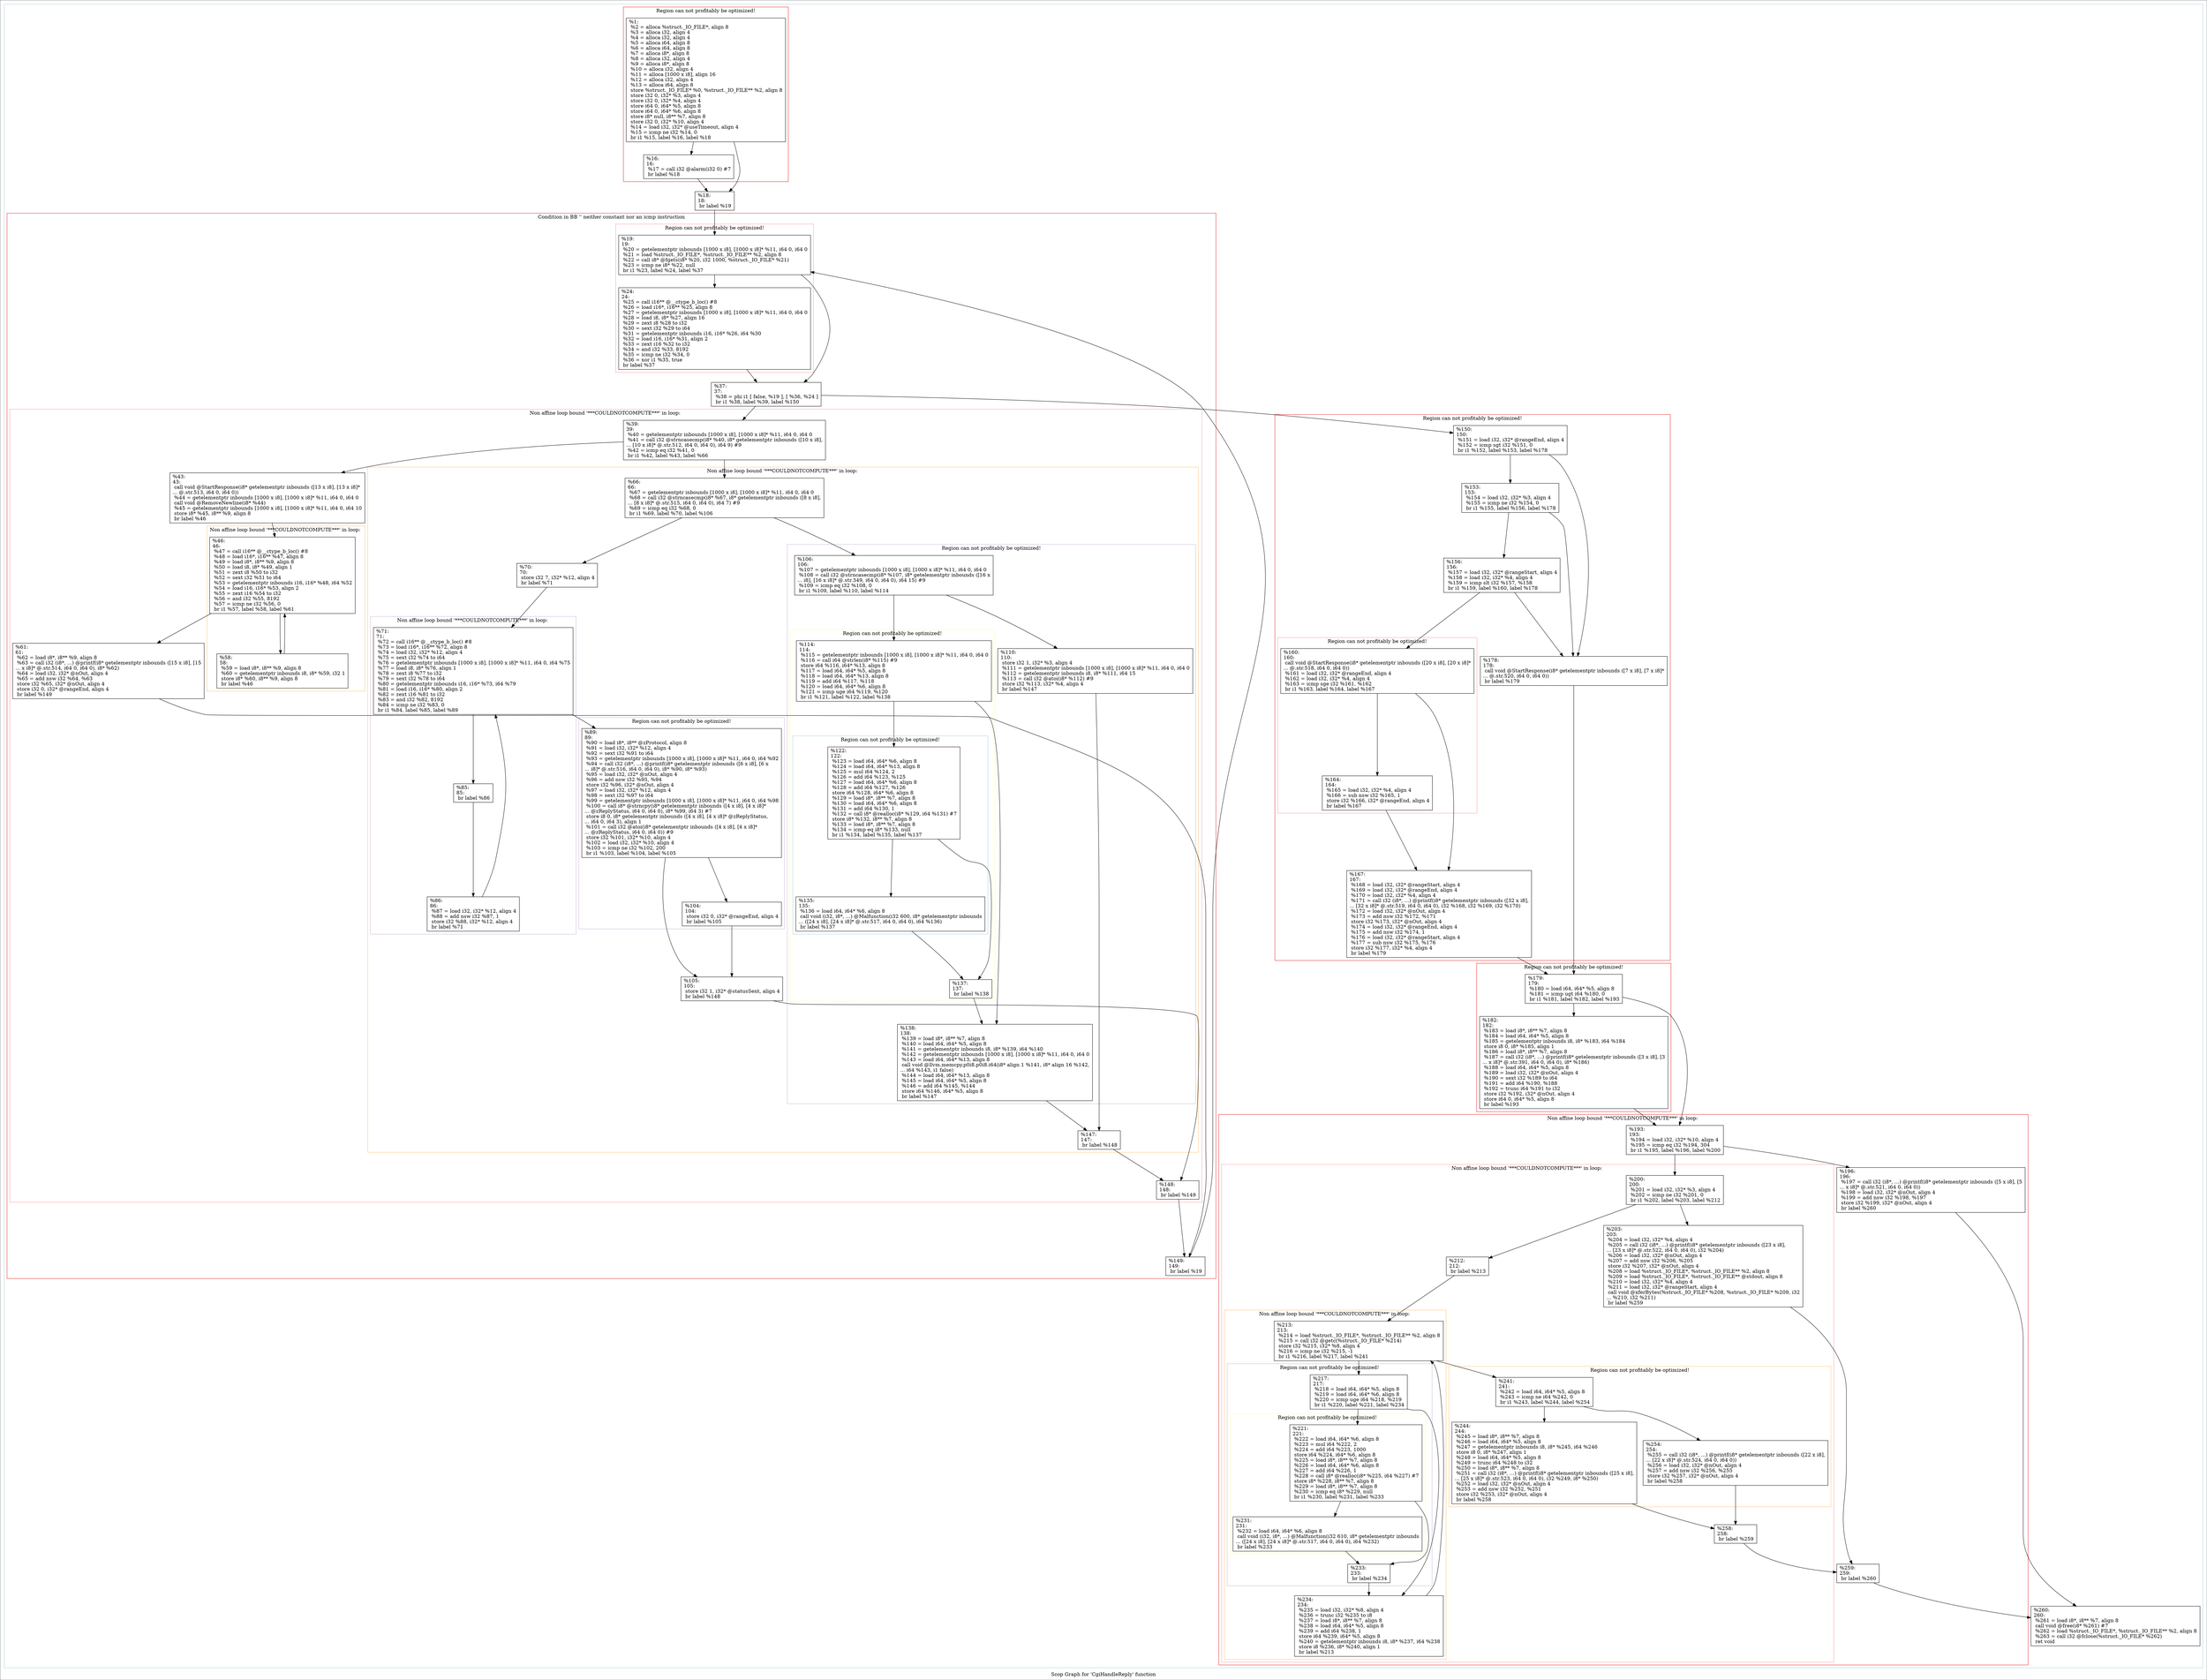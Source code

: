 digraph "Scop Graph for 'CgiHandleReply' function" {
	label="Scop Graph for 'CgiHandleReply' function";

	Node0x1b6b0c0 [shape=record,label="{%1:\l  %2 = alloca %struct._IO_FILE*, align 8\l  %3 = alloca i32, align 4\l  %4 = alloca i32, align 4\l  %5 = alloca i64, align 8\l  %6 = alloca i64, align 8\l  %7 = alloca i8*, align 8\l  %8 = alloca i32, align 4\l  %9 = alloca i8*, align 8\l  %10 = alloca i32, align 4\l  %11 = alloca [1000 x i8], align 16\l  %12 = alloca i32, align 4\l  %13 = alloca i64, align 8\l  store %struct._IO_FILE* %0, %struct._IO_FILE** %2, align 8\l  store i32 0, i32* %3, align 4\l  store i32 0, i32* %4, align 4\l  store i64 0, i64* %5, align 8\l  store i64 0, i64* %6, align 8\l  store i8* null, i8** %7, align 8\l  store i32 0, i32* %10, align 4\l  %14 = load i32, i32* @useTimeout, align 4\l  %15 = icmp ne i32 %14, 0\l  br i1 %15, label %16, label %18\l}"];
	Node0x1b6b0c0 -> Node0x1b825e0;
	Node0x1b6b0c0 -> Node0x1b728c0;
	Node0x1b825e0 [shape=record,label="{%16:\l16:                                               \l  %17 = call i32 @alarm(i32 0) #7\l  br label %18\l}"];
	Node0x1b825e0 -> Node0x1b728c0;
	Node0x1b728c0 [shape=record,label="{%18:\l18:                                               \l  br label %19\l}"];
	Node0x1b728c0 -> Node0x1b46650;
	Node0x1b46650 [shape=record,label="{%19:\l19:                                               \l  %20 = getelementptr inbounds [1000 x i8], [1000 x i8]* %11, i64 0, i64 0\l  %21 = load %struct._IO_FILE*, %struct._IO_FILE** %2, align 8\l  %22 = call i8* @fgets(i8* %20, i32 1000, %struct._IO_FILE* %21)\l  %23 = icmp ne i8* %22, null\l  br i1 %23, label %24, label %37\l}"];
	Node0x1b46650 -> Node0x1b476e0;
	Node0x1b46650 -> Node0x1b90650;
	Node0x1b476e0 [shape=record,label="{%24:\l24:                                               \l  %25 = call i16** @__ctype_b_loc() #8\l  %26 = load i16*, i16** %25, align 8\l  %27 = getelementptr inbounds [1000 x i8], [1000 x i8]* %11, i64 0, i64 0\l  %28 = load i8, i8* %27, align 16\l  %29 = zext i8 %28 to i32\l  %30 = sext i32 %29 to i64\l  %31 = getelementptr inbounds i16, i16* %26, i64 %30\l  %32 = load i16, i16* %31, align 2\l  %33 = zext i16 %32 to i32\l  %34 = and i32 %33, 8192\l  %35 = icmp ne i32 %34, 0\l  %36 = xor i1 %35, true\l  br label %37\l}"];
	Node0x1b476e0 -> Node0x1b90650;
	Node0x1b90650 [shape=record,label="{%37:\l37:                                               \l  %38 = phi i1 [ false, %19 ], [ %36, %24 ]\l  br i1 %38, label %39, label %150\l}"];
	Node0x1b90650 -> Node0x1b46430;
	Node0x1b90650 -> Node0x1b7dfc0;
	Node0x1b46430 [shape=record,label="{%39:\l39:                                               \l  %40 = getelementptr inbounds [1000 x i8], [1000 x i8]* %11, i64 0, i64 0\l  %41 = call i32 @strncasecmp(i8* %40, i8* getelementptr inbounds ([10 x i8],\l... [10 x i8]* @.str.512, i64 0, i64 0), i64 9) #9\l  %42 = icmp eq i32 %41, 0\l  br i1 %42, label %43, label %66\l}"];
	Node0x1b46430 -> Node0x1b8f250;
	Node0x1b46430 -> Node0x1b0fd70;
	Node0x1b8f250 [shape=record,label="{%43:\l43:                                               \l  call void @StartResponse(i8* getelementptr inbounds ([13 x i8], [13 x i8]*\l... @.str.513, i64 0, i64 0))\l  %44 = getelementptr inbounds [1000 x i8], [1000 x i8]* %11, i64 0, i64 0\l  call void @RemoveNewline(i8* %44)\l  %45 = getelementptr inbounds [1000 x i8], [1000 x i8]* %11, i64 0, i64 10\l  store i8* %45, i8** %9, align 8\l  br label %46\l}"];
	Node0x1b8f250 -> Node0x1b88600;
	Node0x1b88600 [shape=record,label="{%46:\l46:                                               \l  %47 = call i16** @__ctype_b_loc() #8\l  %48 = load i16*, i16** %47, align 8\l  %49 = load i8*, i8** %9, align 8\l  %50 = load i8, i8* %49, align 1\l  %51 = zext i8 %50 to i32\l  %52 = sext i32 %51 to i64\l  %53 = getelementptr inbounds i16, i16* %48, i64 %52\l  %54 = load i16, i16* %53, align 2\l  %55 = zext i16 %54 to i32\l  %56 = and i32 %55, 8192\l  %57 = icmp ne i32 %56, 0\l  br i1 %57, label %58, label %61\l}"];
	Node0x1b88600 -> Node0x1b9e900;
	Node0x1b88600 -> Node0x1b8d920;
	Node0x1b9e900 [shape=record,label="{%58:\l58:                                               \l  %59 = load i8*, i8** %9, align 8\l  %60 = getelementptr inbounds i8, i8* %59, i32 1\l  store i8* %60, i8** %9, align 8\l  br label %46\l}"];
	Node0x1b9e900 -> Node0x1b88600[constraint=false];
	Node0x1b8d920 [shape=record,label="{%61:\l61:                                               \l  %62 = load i8*, i8** %9, align 8\l  %63 = call i32 (i8*, ...) @printf(i8* getelementptr inbounds ([15 x i8], [15\l... x i8]* @.str.514, i64 0, i64 0), i8* %62)\l  %64 = load i32, i32* @nOut, align 4\l  %65 = add nsw i32 %64, %63\l  store i32 %65, i32* @nOut, align 4\l  store i32 0, i32* @rangeEnd, align 4\l  br label %149\l}"];
	Node0x1b8d920 -> Node0x1b213c0;
	Node0x1b213c0 [shape=record,label="{%149:\l149:                                              \l  br label %19\l}"];
	Node0x1b213c0 -> Node0x1b46650[constraint=false];
	Node0x1b0fd70 [shape=record,label="{%66:\l66:                                               \l  %67 = getelementptr inbounds [1000 x i8], [1000 x i8]* %11, i64 0, i64 0\l  %68 = call i32 @strncasecmp(i8* %67, i8* getelementptr inbounds ([8 x i8],\l... [8 x i8]* @.str.515, i64 0, i64 0), i64 7) #9\l  %69 = icmp eq i32 %68, 0\l  br i1 %69, label %70, label %106\l}"];
	Node0x1b0fd70 -> Node0x1b7be90;
	Node0x1b0fd70 -> Node0x1b38810;
	Node0x1b7be90 [shape=record,label="{%70:\l70:                                               \l  store i32 7, i32* %12, align 4\l  br label %71\l}"];
	Node0x1b7be90 -> Node0x1b109e0;
	Node0x1b109e0 [shape=record,label="{%71:\l71:                                               \l  %72 = call i16** @__ctype_b_loc() #8\l  %73 = load i16*, i16** %72, align 8\l  %74 = load i32, i32* %12, align 4\l  %75 = sext i32 %74 to i64\l  %76 = getelementptr inbounds [1000 x i8], [1000 x i8]* %11, i64 0, i64 %75\l  %77 = load i8, i8* %76, align 1\l  %78 = zext i8 %77 to i32\l  %79 = sext i32 %78 to i64\l  %80 = getelementptr inbounds i16, i16* %73, i64 %79\l  %81 = load i16, i16* %80, align 2\l  %82 = zext i16 %81 to i32\l  %83 = and i32 %82, 8192\l  %84 = icmp ne i32 %83, 0\l  br i1 %84, label %85, label %89\l}"];
	Node0x1b109e0 -> Node0x1b12400;
	Node0x1b109e0 -> Node0x1b963c0;
	Node0x1b12400 [shape=record,label="{%85:\l85:                                               \l  br label %86\l}"];
	Node0x1b12400 -> Node0x1b62bd0;
	Node0x1b62bd0 [shape=record,label="{%86:\l86:                                               \l  %87 = load i32, i32* %12, align 4\l  %88 = add nsw i32 %87, 1\l  store i32 %88, i32* %12, align 4\l  br label %71\l}"];
	Node0x1b62bd0 -> Node0x1b109e0[constraint=false];
	Node0x1b963c0 [shape=record,label="{%89:\l89:                                               \l  %90 = load i8*, i8** @zProtocol, align 8\l  %91 = load i32, i32* %12, align 4\l  %92 = sext i32 %91 to i64\l  %93 = getelementptr inbounds [1000 x i8], [1000 x i8]* %11, i64 0, i64 %92\l  %94 = call i32 (i8*, ...) @printf(i8* getelementptr inbounds ([6 x i8], [6 x\l... i8]* @.str.516, i64 0, i64 0), i8* %90, i8* %93)\l  %95 = load i32, i32* @nOut, align 4\l  %96 = add nsw i32 %95, %94\l  store i32 %96, i32* @nOut, align 4\l  %97 = load i32, i32* %12, align 4\l  %98 = sext i32 %97 to i64\l  %99 = getelementptr inbounds [1000 x i8], [1000 x i8]* %11, i64 0, i64 %98\l  %100 = call i8* @strncpy(i8* getelementptr inbounds ([4 x i8], [4 x i8]*\l... @zReplyStatus, i64 0, i64 0), i8* %99, i64 3) #7\l  store i8 0, i8* getelementptr inbounds ([4 x i8], [4 x i8]* @zReplyStatus,\l... i64 0, i64 3), align 1\l  %101 = call i32 @atoi(i8* getelementptr inbounds ([4 x i8], [4 x i8]*\l... @zReplyStatus, i64 0, i64 0)) #9\l  store i32 %101, i32* %10, align 4\l  %102 = load i32, i32* %10, align 4\l  %103 = icmp ne i32 %102, 200\l  br i1 %103, label %104, label %105\l}"];
	Node0x1b963c0 -> Node0x1b75070;
	Node0x1b963c0 -> Node0x1b29090;
	Node0x1b75070 [shape=record,label="{%104:\l104:                                              \l  store i32 0, i32* @rangeEnd, align 4\l  br label %105\l}"];
	Node0x1b75070 -> Node0x1b29090;
	Node0x1b29090 [shape=record,label="{%105:\l105:                                              \l  store i32 1, i32* @statusSent, align 4\l  br label %148\l}"];
	Node0x1b29090 -> Node0x1b2e9b0;
	Node0x1b2e9b0 [shape=record,label="{%148:\l148:                                              \l  br label %149\l}"];
	Node0x1b2e9b0 -> Node0x1b213c0;
	Node0x1b38810 [shape=record,label="{%106:\l106:                                              \l  %107 = getelementptr inbounds [1000 x i8], [1000 x i8]* %11, i64 0, i64 0\l  %108 = call i32 @strncasecmp(i8* %107, i8* getelementptr inbounds ([16 x\l... i8], [16 x i8]* @.str.349, i64 0, i64 0), i64 15) #9\l  %109 = icmp eq i32 %108, 0\l  br i1 %109, label %110, label %114\l}"];
	Node0x1b38810 -> Node0x1bef5f0;
	Node0x1b38810 -> Node0x1c36c20;
	Node0x1bef5f0 [shape=record,label="{%110:\l110:                                              \l  store i32 1, i32* %3, align 4\l  %111 = getelementptr inbounds [1000 x i8], [1000 x i8]* %11, i64 0, i64 0\l  %112 = getelementptr inbounds i8, i8* %111, i64 15\l  %113 = call i32 @atoi(i8* %112) #9\l  store i32 %113, i32* %4, align 4\l  br label %147\l}"];
	Node0x1bef5f0 -> Node0x1bf3930;
	Node0x1bf3930 [shape=record,label="{%147:\l147:                                              \l  br label %148\l}"];
	Node0x1bf3930 -> Node0x1b2e9b0;
	Node0x1c36c20 [shape=record,label="{%114:\l114:                                              \l  %115 = getelementptr inbounds [1000 x i8], [1000 x i8]* %11, i64 0, i64 0\l  %116 = call i64 @strlen(i8* %115) #9\l  store i64 %116, i64* %13, align 8\l  %117 = load i64, i64* %5, align 8\l  %118 = load i64, i64* %13, align 8\l  %119 = add i64 %117, %118\l  %120 = load i64, i64* %6, align 8\l  %121 = icmp uge i64 %119, %120\l  br i1 %121, label %122, label %138\l}"];
	Node0x1c36c20 -> Node0x1bbd7c0;
	Node0x1c36c20 -> Node0x1b662a0;
	Node0x1bbd7c0 [shape=record,label="{%122:\l122:                                              \l  %123 = load i64, i64* %6, align 8\l  %124 = load i64, i64* %13, align 8\l  %125 = mul i64 %124, 2\l  %126 = add i64 %123, %125\l  %127 = load i64, i64* %6, align 8\l  %128 = add i64 %127, %126\l  store i64 %128, i64* %6, align 8\l  %129 = load i8*, i8** %7, align 8\l  %130 = load i64, i64* %6, align 8\l  %131 = add i64 %130, 1\l  %132 = call i8* @realloc(i8* %129, i64 %131) #7\l  store i8* %132, i8** %7, align 8\l  %133 = load i8*, i8** %7, align 8\l  %134 = icmp eq i8* %133, null\l  br i1 %134, label %135, label %137\l}"];
	Node0x1bbd7c0 -> Node0x1bacf70;
	Node0x1bbd7c0 -> Node0x1b56c30;
	Node0x1bacf70 [shape=record,label="{%135:\l135:                                              \l  %136 = load i64, i64* %6, align 8\l  call void (i32, i8*, ...) @Malfunction(i32 600, i8* getelementptr inbounds\l... ([24 x i8], [24 x i8]* @.str.517, i64 0, i64 0), i64 %136)\l  br label %137\l}"];
	Node0x1bacf70 -> Node0x1b56c30;
	Node0x1b56c30 [shape=record,label="{%137:\l137:                                              \l  br label %138\l}"];
	Node0x1b56c30 -> Node0x1b662a0;
	Node0x1b662a0 [shape=record,label="{%138:\l138:                                              \l  %139 = load i8*, i8** %7, align 8\l  %140 = load i64, i64* %5, align 8\l  %141 = getelementptr inbounds i8, i8* %139, i64 %140\l  %142 = getelementptr inbounds [1000 x i8], [1000 x i8]* %11, i64 0, i64 0\l  %143 = load i64, i64* %13, align 8\l  call void @llvm.memcpy.p0i8.p0i8.i64(i8* align 1 %141, i8* align 16 %142,\l... i64 %143, i1 false)\l  %144 = load i64, i64* %13, align 8\l  %145 = load i64, i64* %5, align 8\l  %146 = add i64 %145, %144\l  store i64 %146, i64* %5, align 8\l  br label %147\l}"];
	Node0x1b662a0 -> Node0x1bf3930;
	Node0x1b7dfc0 [shape=record,label="{%150:\l150:                                              \l  %151 = load i32, i32* @rangeEnd, align 4\l  %152 = icmp sgt i32 %151, 0\l  br i1 %152, label %153, label %178\l}"];
	Node0x1b7dfc0 -> Node0x1b68820;
	Node0x1b7dfc0 -> Node0x1b55270;
	Node0x1b68820 [shape=record,label="{%153:\l153:                                              \l  %154 = load i32, i32* %3, align 4\l  %155 = icmp ne i32 %154, 0\l  br i1 %155, label %156, label %178\l}"];
	Node0x1b68820 -> Node0x1bb8a60;
	Node0x1b68820 -> Node0x1b55270;
	Node0x1bb8a60 [shape=record,label="{%156:\l156:                                              \l  %157 = load i32, i32* @rangeStart, align 4\l  %158 = load i32, i32* %4, align 4\l  %159 = icmp slt i32 %157, %158\l  br i1 %159, label %160, label %178\l}"];
	Node0x1bb8a60 -> Node0x1b20060;
	Node0x1bb8a60 -> Node0x1b55270;
	Node0x1b20060 [shape=record,label="{%160:\l160:                                              \l  call void @StartResponse(i8* getelementptr inbounds ([20 x i8], [20 x i8]*\l... @.str.518, i64 0, i64 0))\l  %161 = load i32, i32* @rangeEnd, align 4\l  %162 = load i32, i32* %4, align 4\l  %163 = icmp sge i32 %161, %162\l  br i1 %163, label %164, label %167\l}"];
	Node0x1b20060 -> Node0x1b20420;
	Node0x1b20060 -> Node0x1b8a0a0;
	Node0x1b20420 [shape=record,label="{%164:\l164:                                              \l  %165 = load i32, i32* %4, align 4\l  %166 = sub nsw i32 %165, 1\l  store i32 %166, i32* @rangeEnd, align 4\l  br label %167\l}"];
	Node0x1b20420 -> Node0x1b8a0a0;
	Node0x1b8a0a0 [shape=record,label="{%167:\l167:                                              \l  %168 = load i32, i32* @rangeStart, align 4\l  %169 = load i32, i32* @rangeEnd, align 4\l  %170 = load i32, i32* %4, align 4\l  %171 = call i32 (i8*, ...) @printf(i8* getelementptr inbounds ([32 x i8],\l... [32 x i8]* @.str.519, i64 0, i64 0), i32 %168, i32 %169, i32 %170)\l  %172 = load i32, i32* @nOut, align 4\l  %173 = add nsw i32 %172, %171\l  store i32 %173, i32* @nOut, align 4\l  %174 = load i32, i32* @rangeEnd, align 4\l  %175 = add nsw i32 %174, 1\l  %176 = load i32, i32* @rangeStart, align 4\l  %177 = sub nsw i32 %175, %176\l  store i32 %177, i32* %4, align 4\l  br label %179\l}"];
	Node0x1b8a0a0 -> Node0x1afd4e0;
	Node0x1afd4e0 [shape=record,label="{%179:\l179:                                              \l  %180 = load i64, i64* %5, align 8\l  %181 = icmp ugt i64 %180, 0\l  br i1 %181, label %182, label %193\l}"];
	Node0x1afd4e0 -> Node0x1b80890;
	Node0x1afd4e0 -> Node0x1b83460;
	Node0x1b80890 [shape=record,label="{%182:\l182:                                              \l  %183 = load i8*, i8** %7, align 8\l  %184 = load i64, i64* %5, align 8\l  %185 = getelementptr inbounds i8, i8* %183, i64 %184\l  store i8 0, i8* %185, align 1\l  %186 = load i8*, i8** %7, align 8\l  %187 = call i32 (i8*, ...) @printf(i8* getelementptr inbounds ([3 x i8], [3\l... x i8]* @.str.391, i64 0, i64 0), i8* %186)\l  %188 = load i64, i64* %5, align 8\l  %189 = load i32, i32* @nOut, align 4\l  %190 = sext i32 %189 to i64\l  %191 = add i64 %190, %188\l  %192 = trunc i64 %191 to i32\l  store i32 %192, i32* @nOut, align 4\l  store i64 0, i64* %5, align 8\l  br label %193\l}"];
	Node0x1b80890 -> Node0x1b83460;
	Node0x1b83460 [shape=record,label="{%193:\l193:                                              \l  %194 = load i32, i32* %10, align 4\l  %195 = icmp eq i32 %194, 304\l  br i1 %195, label %196, label %200\l}"];
	Node0x1b83460 -> Node0x1b8e390;
	Node0x1b83460 -> Node0x1ba1360;
	Node0x1b8e390 [shape=record,label="{%196:\l196:                                              \l  %197 = call i32 (i8*, ...) @printf(i8* getelementptr inbounds ([5 x i8], [5\l... x i8]* @.str.521, i64 0, i64 0))\l  %198 = load i32, i32* @nOut, align 4\l  %199 = add nsw i32 %198, %197\l  store i32 %199, i32* @nOut, align 4\l  br label %260\l}"];
	Node0x1b8e390 -> Node0x1b8c720;
	Node0x1b8c720 [shape=record,label="{%260:\l260:                                              \l  %261 = load i8*, i8** %7, align 8\l  call void @free(i8* %261) #7\l  %262 = load %struct._IO_FILE*, %struct._IO_FILE** %2, align 8\l  %263 = call i32 @fclose(%struct._IO_FILE* %262)\l  ret void\l}"];
	Node0x1ba1360 [shape=record,label="{%200:\l200:                                              \l  %201 = load i32, i32* %3, align 4\l  %202 = icmp ne i32 %201, 0\l  br i1 %202, label %203, label %212\l}"];
	Node0x1ba1360 -> Node0x1b5d2d0;
	Node0x1ba1360 -> Node0x1b897b0;
	Node0x1b5d2d0 [shape=record,label="{%203:\l203:                                              \l  %204 = load i32, i32* %4, align 4\l  %205 = call i32 (i8*, ...) @printf(i8* getelementptr inbounds ([23 x i8],\l... [23 x i8]* @.str.522, i64 0, i64 0), i32 %204)\l  %206 = load i32, i32* @nOut, align 4\l  %207 = add nsw i32 %206, %205\l  store i32 %207, i32* @nOut, align 4\l  %208 = load %struct._IO_FILE*, %struct._IO_FILE** %2, align 8\l  %209 = load %struct._IO_FILE*, %struct._IO_FILE** @stdout, align 8\l  %210 = load i32, i32* %4, align 4\l  %211 = load i32, i32* @rangeStart, align 4\l  call void @xferBytes(%struct._IO_FILE* %208, %struct._IO_FILE* %209, i32\l... %210, i32 %211)\l  br label %259\l}"];
	Node0x1b5d2d0 -> Node0x1b89de0;
	Node0x1b89de0 [shape=record,label="{%259:\l259:                                              \l  br label %260\l}"];
	Node0x1b89de0 -> Node0x1b8c720;
	Node0x1b897b0 [shape=record,label="{%212:\l212:                                              \l  br label %213\l}"];
	Node0x1b897b0 -> Node0x1badff0;
	Node0x1badff0 [shape=record,label="{%213:\l213:                                              \l  %214 = load %struct._IO_FILE*, %struct._IO_FILE** %2, align 8\l  %215 = call i32 @getc(%struct._IO_FILE* %214)\l  store i32 %215, i32* %8, align 4\l  %216 = icmp ne i32 %215, -1\l  br i1 %216, label %217, label %241\l}"];
	Node0x1badff0 -> Node0x1b67710;
	Node0x1badff0 -> Node0x1b3a250;
	Node0x1b67710 [shape=record,label="{%217:\l217:                                              \l  %218 = load i64, i64* %5, align 8\l  %219 = load i64, i64* %6, align 8\l  %220 = icmp uge i64 %218, %219\l  br i1 %220, label %221, label %234\l}"];
	Node0x1b67710 -> Node0x1acc250;
	Node0x1b67710 -> Node0x1b91740;
	Node0x1acc250 [shape=record,label="{%221:\l221:                                              \l  %222 = load i64, i64* %6, align 8\l  %223 = mul i64 %222, 2\l  %224 = add i64 %223, 1000\l  store i64 %224, i64* %6, align 8\l  %225 = load i8*, i8** %7, align 8\l  %226 = load i64, i64* %6, align 8\l  %227 = add i64 %226, 1\l  %228 = call i8* @realloc(i8* %225, i64 %227) #7\l  store i8* %228, i8** %7, align 8\l  %229 = load i8*, i8** %7, align 8\l  %230 = icmp eq i8* %229, null\l  br i1 %230, label %231, label %233\l}"];
	Node0x1acc250 -> Node0x1b87170;
	Node0x1acc250 -> Node0x1c2f070;
	Node0x1b87170 [shape=record,label="{%231:\l231:                                              \l  %232 = load i64, i64* %6, align 8\l  call void (i32, i8*, ...) @Malfunction(i32 610, i8* getelementptr inbounds\l... ([24 x i8], [24 x i8]* @.str.517, i64 0, i64 0), i64 %232)\l  br label %233\l}"];
	Node0x1b87170 -> Node0x1c2f070;
	Node0x1c2f070 [shape=record,label="{%233:\l233:                                              \l  br label %234\l}"];
	Node0x1c2f070 -> Node0x1b91740;
	Node0x1b91740 [shape=record,label="{%234:\l234:                                              \l  %235 = load i32, i32* %8, align 4\l  %236 = trunc i32 %235 to i8\l  %237 = load i8*, i8** %7, align 8\l  %238 = load i64, i64* %5, align 8\l  %239 = add i64 %238, 1\l  store i64 %239, i64* %5, align 8\l  %240 = getelementptr inbounds i8, i8* %237, i64 %238\l  store i8 %236, i8* %240, align 1\l  br label %213\l}"];
	Node0x1b91740 -> Node0x1badff0[constraint=false];
	Node0x1b3a250 [shape=record,label="{%241:\l241:                                              \l  %242 = load i64, i64* %5, align 8\l  %243 = icmp ne i64 %242, 0\l  br i1 %243, label %244, label %254\l}"];
	Node0x1b3a250 -> Node0x1b54780;
	Node0x1b3a250 -> Node0x1ba7480;
	Node0x1b54780 [shape=record,label="{%244:\l244:                                              \l  %245 = load i8*, i8** %7, align 8\l  %246 = load i64, i64* %5, align 8\l  %247 = getelementptr inbounds i8, i8* %245, i64 %246\l  store i8 0, i8* %247, align 1\l  %248 = load i64, i64* %5, align 8\l  %249 = trunc i64 %248 to i32\l  %250 = load i8*, i8** %7, align 8\l  %251 = call i32 (i8*, ...) @printf(i8* getelementptr inbounds ([25 x i8],\l... [25 x i8]* @.str.523, i64 0, i64 0), i32 %249, i8* %250)\l  %252 = load i32, i32* @nOut, align 4\l  %253 = add nsw i32 %252, %251\l  store i32 %253, i32* @nOut, align 4\l  br label %258\l}"];
	Node0x1b54780 -> Node0x1b9dbf0;
	Node0x1b9dbf0 [shape=record,label="{%258:\l258:                                              \l  br label %259\l}"];
	Node0x1b9dbf0 -> Node0x1b89de0;
	Node0x1ba7480 [shape=record,label="{%254:\l254:                                              \l  %255 = call i32 (i8*, ...) @printf(i8* getelementptr inbounds ([22 x i8],\l... [22 x i8]* @.str.524, i64 0, i64 0))\l  %256 = load i32, i32* @nOut, align 4\l  %257 = add nsw i32 %256, %255\l  store i32 %257, i32* @nOut, align 4\l  br label %258\l}"];
	Node0x1ba7480 -> Node0x1b9dbf0;
	Node0x1b55270 [shape=record,label="{%178:\l178:                                              \l  call void @StartResponse(i8* getelementptr inbounds ([7 x i8], [7 x i8]*\l... @.str.520, i64 0, i64 0))\l  br label %179\l}"];
	Node0x1b55270 -> Node0x1afd4e0;
	colorscheme = "paired12"
        subgraph cluster_0x1be1a10 {
          label = "";
          style = solid;
          color = 1
          subgraph cluster_0x1a86c30 {
            label = "Region can not profitably be optimized!";
            style = solid;
            color = 6
            Node0x1b6b0c0;
            Node0x1b825e0;
          }
          subgraph cluster_0x1a86bb0 {
            label = "Condition in BB '' neither constant nor an icmp instruction";
            style = solid;
            color = 6
            subgraph cluster_0x1a86b30 {
              label = "Region can not profitably be optimized!";
              style = solid;
              color = 5
              Node0x1b46650;
              Node0x1b476e0;
            }
            subgraph cluster_0x1bf50a0 {
              label = "Non affine loop bound '***COULDNOTCOMPUTE***' in loop: ";
              style = solid;
              color = 5
              subgraph cluster_0x1c00e50 {
                label = "Non affine loop bound '***COULDNOTCOMPUTE***' in loop: ";
                style = solid;
                color = 7
                Node0x1b88600;
                Node0x1b9e900;
              }
              subgraph cluster_0x1bf5020 {
                label = "Non affine loop bound '***COULDNOTCOMPUTE***' in loop: ";
                style = solid;
                color = 7
                subgraph cluster_0x1badb40 {
                  label = "Non affine loop bound '***COULDNOTCOMPUTE***' in loop: ";
                  style = solid;
                  color = 9
                  Node0x1b109e0;
                  Node0x1b12400;
                  Node0x1b62bd0;
                }
                subgraph cluster_0x1badbc0 {
                  label = "Region can not profitably be optimized!";
                  style = solid;
                  color = 9
                  Node0x1b963c0;
                  Node0x1b75070;
                }
                subgraph cluster_0x1b0dc40 {
                  label = "Region can not profitably be optimized!";
                  style = solid;
                  color = 9
                  subgraph cluster_0x1b0dcc0 {
                    label = "Region can not profitably be optimized!";
                    style = solid;
                    color = 11
                    subgraph cluster_0x1bbf120 {
                      label = "Region can not profitably be optimized!";
                      style = solid;
                      color = 1
                      Node0x1bbd7c0;
                      Node0x1bacf70;
                    }
                    Node0x1c36c20;
                    Node0x1b56c30;
                  }
                  Node0x1b38810;
                  Node0x1bef5f0;
                  Node0x1b662a0;
                }
                Node0x1b0fd70;
                Node0x1b7be90;
                Node0x1b29090;
                Node0x1bf3930;
              }
              Node0x1b46430;
              Node0x1b8f250;
              Node0x1b8d920;
              Node0x1b2e9b0;
            }
            Node0x1b90650;
            Node0x1b213c0;
          }
          subgraph cluster_0x1a86ab0 {
            label = "Region can not profitably be optimized!";
            style = solid;
            color = 6
            subgraph cluster_0x1c0daa0 {
              label = "Region can not profitably be optimized!";
              style = solid;
              color = 5
              Node0x1b20060;
              Node0x1b20420;
            }
            Node0x1b7dfc0;
            Node0x1b68820;
            Node0x1bb8a60;
            Node0x1b8a0a0;
            Node0x1b55270;
          }
          subgraph cluster_0x1c0de20 {
            label = "Region can not profitably be optimized!";
            style = solid;
            color = 6
            Node0x1afd4e0;
            Node0x1b80890;
          }
          subgraph cluster_0x1c0dda0 {
            label = "Non affine loop bound '***COULDNOTCOMPUTE***' in loop: ";
            style = solid;
            color = 6
            subgraph cluster_0x1c0dd20 {
              label = "Non affine loop bound '***COULDNOTCOMPUTE***' in loop: ";
              style = solid;
              color = 5
              subgraph cluster_0x1c0dca0 {
                label = "Non affine loop bound '***COULDNOTCOMPUTE***' in loop: ";
                style = solid;
                color = 7
                subgraph cluster_0x1c0dba0 {
                  label = "Region can not profitably be optimized!";
                  style = solid;
                  color = 9
                  subgraph cluster_0x1c0db20 {
                    label = "Region can not profitably be optimized!";
                    style = solid;
                    color = 11
                    Node0x1acc250;
                    Node0x1b87170;
                  }
                  Node0x1b67710;
                  Node0x1c2f070;
                }
                Node0x1badff0;
                Node0x1b91740;
              }
              subgraph cluster_0x1c0dc20 {
                label = "Region can not profitably be optimized!";
                style = solid;
                color = 7
                Node0x1b3a250;
                Node0x1b54780;
                Node0x1ba7480;
              }
              Node0x1ba1360;
              Node0x1b5d2d0;
              Node0x1b897b0;
              Node0x1b9dbf0;
            }
            Node0x1b83460;
            Node0x1b8e390;
            Node0x1b89de0;
          }
          Node0x1b728c0;
          Node0x1b8c720;
        }
}

